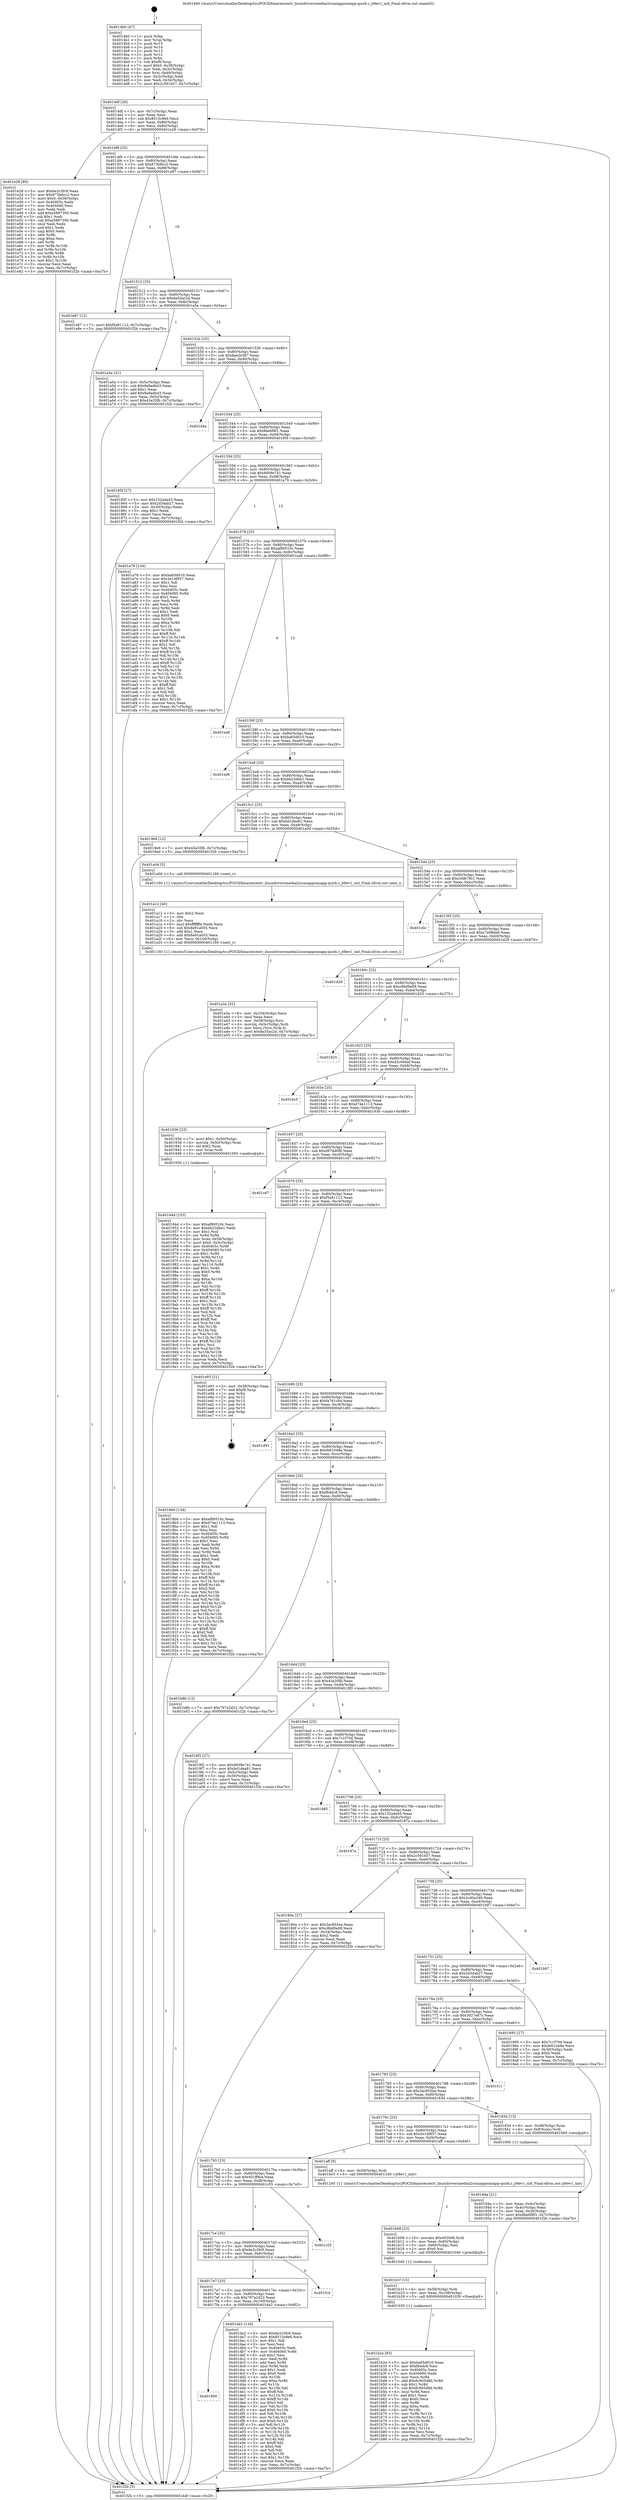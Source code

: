 digraph "0x4014b0" {
  label = "0x4014b0 (/mnt/c/Users/mathe/Desktop/tcc/POCII/binaries/extr_linuxdriversmediai2csmiappsmiapp-quirk.c_jt8ev1_init_Final-ollvm.out::main(0))"
  labelloc = "t"
  node[shape=record]

  Entry [label="",width=0.3,height=0.3,shape=circle,fillcolor=black,style=filled]
  "0x4014df" [label="{
     0x4014df [26]\l
     | [instrs]\l
     &nbsp;&nbsp;0x4014df \<+3\>: mov -0x7c(%rbp),%eax\l
     &nbsp;&nbsp;0x4014e2 \<+2\>: mov %eax,%ecx\l
     &nbsp;&nbsp;0x4014e4 \<+6\>: sub $0x8515c9e6,%ecx\l
     &nbsp;&nbsp;0x4014ea \<+3\>: mov %eax,-0x80(%rbp)\l
     &nbsp;&nbsp;0x4014ed \<+6\>: mov %ecx,-0x84(%rbp)\l
     &nbsp;&nbsp;0x4014f3 \<+6\>: je 0000000000401e28 \<main+0x978\>\l
  }"]
  "0x401e28" [label="{
     0x401e28 [95]\l
     | [instrs]\l
     &nbsp;&nbsp;0x401e28 \<+5\>: mov $0x6e2c5fc9,%eax\l
     &nbsp;&nbsp;0x401e2d \<+5\>: mov $0x873b8cc2,%ecx\l
     &nbsp;&nbsp;0x401e32 \<+7\>: movl $0x0,-0x38(%rbp)\l
     &nbsp;&nbsp;0x401e39 \<+7\>: mov 0x40405c,%edx\l
     &nbsp;&nbsp;0x401e40 \<+7\>: mov 0x404060,%esi\l
     &nbsp;&nbsp;0x401e47 \<+2\>: mov %edx,%edi\l
     &nbsp;&nbsp;0x401e49 \<+6\>: add $0xe5887300,%edi\l
     &nbsp;&nbsp;0x401e4f \<+3\>: sub $0x1,%edi\l
     &nbsp;&nbsp;0x401e52 \<+6\>: sub $0xe5887300,%edi\l
     &nbsp;&nbsp;0x401e58 \<+3\>: imul %edi,%edx\l
     &nbsp;&nbsp;0x401e5b \<+3\>: and $0x1,%edx\l
     &nbsp;&nbsp;0x401e5e \<+3\>: cmp $0x0,%edx\l
     &nbsp;&nbsp;0x401e61 \<+4\>: sete %r8b\l
     &nbsp;&nbsp;0x401e65 \<+3\>: cmp $0xa,%esi\l
     &nbsp;&nbsp;0x401e68 \<+4\>: setl %r9b\l
     &nbsp;&nbsp;0x401e6c \<+3\>: mov %r8b,%r10b\l
     &nbsp;&nbsp;0x401e6f \<+3\>: and %r9b,%r10b\l
     &nbsp;&nbsp;0x401e72 \<+3\>: xor %r9b,%r8b\l
     &nbsp;&nbsp;0x401e75 \<+3\>: or %r8b,%r10b\l
     &nbsp;&nbsp;0x401e78 \<+4\>: test $0x1,%r10b\l
     &nbsp;&nbsp;0x401e7c \<+3\>: cmovne %ecx,%eax\l
     &nbsp;&nbsp;0x401e7f \<+3\>: mov %eax,-0x7c(%rbp)\l
     &nbsp;&nbsp;0x401e82 \<+5\>: jmp 0000000000401f2b \<main+0xa7b\>\l
  }"]
  "0x4014f9" [label="{
     0x4014f9 [25]\l
     | [instrs]\l
     &nbsp;&nbsp;0x4014f9 \<+5\>: jmp 00000000004014fe \<main+0x4e\>\l
     &nbsp;&nbsp;0x4014fe \<+3\>: mov -0x80(%rbp),%eax\l
     &nbsp;&nbsp;0x401501 \<+5\>: sub $0x873b8cc2,%eax\l
     &nbsp;&nbsp;0x401506 \<+6\>: mov %eax,-0x88(%rbp)\l
     &nbsp;&nbsp;0x40150c \<+6\>: je 0000000000401e87 \<main+0x9d7\>\l
  }"]
  Exit [label="",width=0.3,height=0.3,shape=circle,fillcolor=black,style=filled,peripheries=2]
  "0x401e87" [label="{
     0x401e87 [12]\l
     | [instrs]\l
     &nbsp;&nbsp;0x401e87 \<+7\>: movl $0xf5e81112,-0x7c(%rbp)\l
     &nbsp;&nbsp;0x401e8e \<+5\>: jmp 0000000000401f2b \<main+0xa7b\>\l
  }"]
  "0x401512" [label="{
     0x401512 [25]\l
     | [instrs]\l
     &nbsp;&nbsp;0x401512 \<+5\>: jmp 0000000000401517 \<main+0x67\>\l
     &nbsp;&nbsp;0x401517 \<+3\>: mov -0x80(%rbp),%eax\l
     &nbsp;&nbsp;0x40151a \<+5\>: sub $0x8a55ac2d,%eax\l
     &nbsp;&nbsp;0x40151f \<+6\>: mov %eax,-0x8c(%rbp)\l
     &nbsp;&nbsp;0x401525 \<+6\>: je 0000000000401a5a \<main+0x5aa\>\l
  }"]
  "0x401800" [label="{
     0x401800\l
  }", style=dashed]
  "0x401a5a" [label="{
     0x401a5a [31]\l
     | [instrs]\l
     &nbsp;&nbsp;0x401a5a \<+3\>: mov -0x5c(%rbp),%eax\l
     &nbsp;&nbsp;0x401a5d \<+5\>: sub $0x9a9adb43,%eax\l
     &nbsp;&nbsp;0x401a62 \<+3\>: add $0x1,%eax\l
     &nbsp;&nbsp;0x401a65 \<+5\>: add $0x9a9adb43,%eax\l
     &nbsp;&nbsp;0x401a6a \<+3\>: mov %eax,-0x5c(%rbp)\l
     &nbsp;&nbsp;0x401a6d \<+7\>: movl $0x43a35fb,-0x7c(%rbp)\l
     &nbsp;&nbsp;0x401a74 \<+5\>: jmp 0000000000401f2b \<main+0xa7b\>\l
  }"]
  "0x40152b" [label="{
     0x40152b [25]\l
     | [instrs]\l
     &nbsp;&nbsp;0x40152b \<+5\>: jmp 0000000000401530 \<main+0x80\>\l
     &nbsp;&nbsp;0x401530 \<+3\>: mov -0x80(%rbp),%eax\l
     &nbsp;&nbsp;0x401533 \<+5\>: sub $0x8ae2e387,%eax\l
     &nbsp;&nbsp;0x401538 \<+6\>: mov %eax,-0x90(%rbp)\l
     &nbsp;&nbsp;0x40153e \<+6\>: je 0000000000401d4a \<main+0x89a\>\l
  }"]
  "0x401da2" [label="{
     0x401da2 [134]\l
     | [instrs]\l
     &nbsp;&nbsp;0x401da2 \<+5\>: mov $0x6e2c5fc9,%eax\l
     &nbsp;&nbsp;0x401da7 \<+5\>: mov $0x8515c9e6,%ecx\l
     &nbsp;&nbsp;0x401dac \<+2\>: mov $0x1,%dl\l
     &nbsp;&nbsp;0x401dae \<+2\>: xor %esi,%esi\l
     &nbsp;&nbsp;0x401db0 \<+7\>: mov 0x40405c,%edi\l
     &nbsp;&nbsp;0x401db7 \<+8\>: mov 0x404060,%r8d\l
     &nbsp;&nbsp;0x401dbf \<+3\>: sub $0x1,%esi\l
     &nbsp;&nbsp;0x401dc2 \<+3\>: mov %edi,%r9d\l
     &nbsp;&nbsp;0x401dc5 \<+3\>: add %esi,%r9d\l
     &nbsp;&nbsp;0x401dc8 \<+4\>: imul %r9d,%edi\l
     &nbsp;&nbsp;0x401dcc \<+3\>: and $0x1,%edi\l
     &nbsp;&nbsp;0x401dcf \<+3\>: cmp $0x0,%edi\l
     &nbsp;&nbsp;0x401dd2 \<+4\>: sete %r10b\l
     &nbsp;&nbsp;0x401dd6 \<+4\>: cmp $0xa,%r8d\l
     &nbsp;&nbsp;0x401dda \<+4\>: setl %r11b\l
     &nbsp;&nbsp;0x401dde \<+3\>: mov %r10b,%bl\l
     &nbsp;&nbsp;0x401de1 \<+3\>: xor $0xff,%bl\l
     &nbsp;&nbsp;0x401de4 \<+3\>: mov %r11b,%r14b\l
     &nbsp;&nbsp;0x401de7 \<+4\>: xor $0xff,%r14b\l
     &nbsp;&nbsp;0x401deb \<+3\>: xor $0x0,%dl\l
     &nbsp;&nbsp;0x401dee \<+3\>: mov %bl,%r15b\l
     &nbsp;&nbsp;0x401df1 \<+4\>: and $0x0,%r15b\l
     &nbsp;&nbsp;0x401df5 \<+3\>: and %dl,%r10b\l
     &nbsp;&nbsp;0x401df8 \<+3\>: mov %r14b,%r12b\l
     &nbsp;&nbsp;0x401dfb \<+4\>: and $0x0,%r12b\l
     &nbsp;&nbsp;0x401dff \<+3\>: and %dl,%r11b\l
     &nbsp;&nbsp;0x401e02 \<+3\>: or %r10b,%r15b\l
     &nbsp;&nbsp;0x401e05 \<+3\>: or %r11b,%r12b\l
     &nbsp;&nbsp;0x401e08 \<+3\>: xor %r12b,%r15b\l
     &nbsp;&nbsp;0x401e0b \<+3\>: or %r14b,%bl\l
     &nbsp;&nbsp;0x401e0e \<+3\>: xor $0xff,%bl\l
     &nbsp;&nbsp;0x401e11 \<+3\>: or $0x0,%dl\l
     &nbsp;&nbsp;0x401e14 \<+2\>: and %dl,%bl\l
     &nbsp;&nbsp;0x401e16 \<+3\>: or %bl,%r15b\l
     &nbsp;&nbsp;0x401e19 \<+4\>: test $0x1,%r15b\l
     &nbsp;&nbsp;0x401e1d \<+3\>: cmovne %ecx,%eax\l
     &nbsp;&nbsp;0x401e20 \<+3\>: mov %eax,-0x7c(%rbp)\l
     &nbsp;&nbsp;0x401e23 \<+5\>: jmp 0000000000401f2b \<main+0xa7b\>\l
  }"]
  "0x401d4a" [label="{
     0x401d4a\l
  }", style=dashed]
  "0x401544" [label="{
     0x401544 [25]\l
     | [instrs]\l
     &nbsp;&nbsp;0x401544 \<+5\>: jmp 0000000000401549 \<main+0x99\>\l
     &nbsp;&nbsp;0x401549 \<+3\>: mov -0x80(%rbp),%eax\l
     &nbsp;&nbsp;0x40154c \<+5\>: sub $0x8be6f8f1,%eax\l
     &nbsp;&nbsp;0x401551 \<+6\>: mov %eax,-0x94(%rbp)\l
     &nbsp;&nbsp;0x401557 \<+6\>: je 000000000040185f \<main+0x3af\>\l
  }"]
  "0x4017e7" [label="{
     0x4017e7 [25]\l
     | [instrs]\l
     &nbsp;&nbsp;0x4017e7 \<+5\>: jmp 00000000004017ec \<main+0x33c\>\l
     &nbsp;&nbsp;0x4017ec \<+3\>: mov -0x80(%rbp),%eax\l
     &nbsp;&nbsp;0x4017ef \<+5\>: sub $0x797a2d22,%eax\l
     &nbsp;&nbsp;0x4017f4 \<+6\>: mov %eax,-0x100(%rbp)\l
     &nbsp;&nbsp;0x4017fa \<+6\>: je 0000000000401da2 \<main+0x8f2\>\l
  }"]
  "0x40185f" [label="{
     0x40185f [27]\l
     | [instrs]\l
     &nbsp;&nbsp;0x40185f \<+5\>: mov $0x152a4e45,%eax\l
     &nbsp;&nbsp;0x401864 \<+5\>: mov $0x2d34ab27,%ecx\l
     &nbsp;&nbsp;0x401869 \<+3\>: mov -0x30(%rbp),%edx\l
     &nbsp;&nbsp;0x40186c \<+3\>: cmp $0x1,%edx\l
     &nbsp;&nbsp;0x40186f \<+3\>: cmovl %ecx,%eax\l
     &nbsp;&nbsp;0x401872 \<+3\>: mov %eax,-0x7c(%rbp)\l
     &nbsp;&nbsp;0x401875 \<+5\>: jmp 0000000000401f2b \<main+0xa7b\>\l
  }"]
  "0x40155d" [label="{
     0x40155d [25]\l
     | [instrs]\l
     &nbsp;&nbsp;0x40155d \<+5\>: jmp 0000000000401562 \<main+0xb2\>\l
     &nbsp;&nbsp;0x401562 \<+3\>: mov -0x80(%rbp),%eax\l
     &nbsp;&nbsp;0x401565 \<+5\>: sub $0x9009e741,%eax\l
     &nbsp;&nbsp;0x40156a \<+6\>: mov %eax,-0x98(%rbp)\l
     &nbsp;&nbsp;0x401570 \<+6\>: je 0000000000401a79 \<main+0x5c9\>\l
  }"]
  "0x401f1d" [label="{
     0x401f1d\l
  }", style=dashed]
  "0x401a79" [label="{
     0x401a79 [134]\l
     | [instrs]\l
     &nbsp;&nbsp;0x401a79 \<+5\>: mov $0xba65d010,%eax\l
     &nbsp;&nbsp;0x401a7e \<+5\>: mov $0x3e1df857,%ecx\l
     &nbsp;&nbsp;0x401a83 \<+2\>: mov $0x1,%dl\l
     &nbsp;&nbsp;0x401a85 \<+2\>: xor %esi,%esi\l
     &nbsp;&nbsp;0x401a87 \<+7\>: mov 0x40405c,%edi\l
     &nbsp;&nbsp;0x401a8e \<+8\>: mov 0x404060,%r8d\l
     &nbsp;&nbsp;0x401a96 \<+3\>: sub $0x1,%esi\l
     &nbsp;&nbsp;0x401a99 \<+3\>: mov %edi,%r9d\l
     &nbsp;&nbsp;0x401a9c \<+3\>: add %esi,%r9d\l
     &nbsp;&nbsp;0x401a9f \<+4\>: imul %r9d,%edi\l
     &nbsp;&nbsp;0x401aa3 \<+3\>: and $0x1,%edi\l
     &nbsp;&nbsp;0x401aa6 \<+3\>: cmp $0x0,%edi\l
     &nbsp;&nbsp;0x401aa9 \<+4\>: sete %r10b\l
     &nbsp;&nbsp;0x401aad \<+4\>: cmp $0xa,%r8d\l
     &nbsp;&nbsp;0x401ab1 \<+4\>: setl %r11b\l
     &nbsp;&nbsp;0x401ab5 \<+3\>: mov %r10b,%bl\l
     &nbsp;&nbsp;0x401ab8 \<+3\>: xor $0xff,%bl\l
     &nbsp;&nbsp;0x401abb \<+3\>: mov %r11b,%r14b\l
     &nbsp;&nbsp;0x401abe \<+4\>: xor $0xff,%r14b\l
     &nbsp;&nbsp;0x401ac2 \<+3\>: xor $0x1,%dl\l
     &nbsp;&nbsp;0x401ac5 \<+3\>: mov %bl,%r15b\l
     &nbsp;&nbsp;0x401ac8 \<+4\>: and $0xff,%r15b\l
     &nbsp;&nbsp;0x401acc \<+3\>: and %dl,%r10b\l
     &nbsp;&nbsp;0x401acf \<+3\>: mov %r14b,%r12b\l
     &nbsp;&nbsp;0x401ad2 \<+4\>: and $0xff,%r12b\l
     &nbsp;&nbsp;0x401ad6 \<+3\>: and %dl,%r11b\l
     &nbsp;&nbsp;0x401ad9 \<+3\>: or %r10b,%r15b\l
     &nbsp;&nbsp;0x401adc \<+3\>: or %r11b,%r12b\l
     &nbsp;&nbsp;0x401adf \<+3\>: xor %r12b,%r15b\l
     &nbsp;&nbsp;0x401ae2 \<+3\>: or %r14b,%bl\l
     &nbsp;&nbsp;0x401ae5 \<+3\>: xor $0xff,%bl\l
     &nbsp;&nbsp;0x401ae8 \<+3\>: or $0x1,%dl\l
     &nbsp;&nbsp;0x401aeb \<+2\>: and %dl,%bl\l
     &nbsp;&nbsp;0x401aed \<+3\>: or %bl,%r15b\l
     &nbsp;&nbsp;0x401af0 \<+4\>: test $0x1,%r15b\l
     &nbsp;&nbsp;0x401af4 \<+3\>: cmovne %ecx,%eax\l
     &nbsp;&nbsp;0x401af7 \<+3\>: mov %eax,-0x7c(%rbp)\l
     &nbsp;&nbsp;0x401afa \<+5\>: jmp 0000000000401f2b \<main+0xa7b\>\l
  }"]
  "0x401576" [label="{
     0x401576 [25]\l
     | [instrs]\l
     &nbsp;&nbsp;0x401576 \<+5\>: jmp 000000000040157b \<main+0xcb\>\l
     &nbsp;&nbsp;0x40157b \<+3\>: mov -0x80(%rbp),%eax\l
     &nbsp;&nbsp;0x40157e \<+5\>: sub $0xaf89510c,%eax\l
     &nbsp;&nbsp;0x401583 \<+6\>: mov %eax,-0x9c(%rbp)\l
     &nbsp;&nbsp;0x401589 \<+6\>: je 0000000000401ea8 \<main+0x9f8\>\l
  }"]
  "0x4017ce" [label="{
     0x4017ce [25]\l
     | [instrs]\l
     &nbsp;&nbsp;0x4017ce \<+5\>: jmp 00000000004017d3 \<main+0x323\>\l
     &nbsp;&nbsp;0x4017d3 \<+3\>: mov -0x80(%rbp),%eax\l
     &nbsp;&nbsp;0x4017d6 \<+5\>: sub $0x6e2c5fc9,%eax\l
     &nbsp;&nbsp;0x4017db \<+6\>: mov %eax,-0xfc(%rbp)\l
     &nbsp;&nbsp;0x4017e1 \<+6\>: je 0000000000401f1d \<main+0xa6d\>\l
  }"]
  "0x401ea8" [label="{
     0x401ea8\l
  }", style=dashed]
  "0x40158f" [label="{
     0x40158f [25]\l
     | [instrs]\l
     &nbsp;&nbsp;0x40158f \<+5\>: jmp 0000000000401594 \<main+0xe4\>\l
     &nbsp;&nbsp;0x401594 \<+3\>: mov -0x80(%rbp),%eax\l
     &nbsp;&nbsp;0x401597 \<+5\>: sub $0xba65d010,%eax\l
     &nbsp;&nbsp;0x40159c \<+6\>: mov %eax,-0xa0(%rbp)\l
     &nbsp;&nbsp;0x4015a2 \<+6\>: je 0000000000401ed6 \<main+0xa26\>\l
  }"]
  "0x401c55" [label="{
     0x401c55\l
  }", style=dashed]
  "0x401ed6" [label="{
     0x401ed6\l
  }", style=dashed]
  "0x4015a8" [label="{
     0x4015a8 [25]\l
     | [instrs]\l
     &nbsp;&nbsp;0x4015a8 \<+5\>: jmp 00000000004015ad \<main+0xfd\>\l
     &nbsp;&nbsp;0x4015ad \<+3\>: mov -0x80(%rbp),%eax\l
     &nbsp;&nbsp;0x4015b0 \<+5\>: sub $0xbb23dbe1,%eax\l
     &nbsp;&nbsp;0x4015b5 \<+6\>: mov %eax,-0xa4(%rbp)\l
     &nbsp;&nbsp;0x4015bb \<+6\>: je 00000000004019e6 \<main+0x536\>\l
  }"]
  "0x401b2e" [label="{
     0x401b2e [93]\l
     | [instrs]\l
     &nbsp;&nbsp;0x401b2e \<+5\>: mov $0xba65d010,%eax\l
     &nbsp;&nbsp;0x401b33 \<+5\>: mov $0xfb4dc8,%esi\l
     &nbsp;&nbsp;0x401b38 \<+7\>: mov 0x40405c,%ecx\l
     &nbsp;&nbsp;0x401b3f \<+7\>: mov 0x404060,%edx\l
     &nbsp;&nbsp;0x401b46 \<+3\>: mov %ecx,%r8d\l
     &nbsp;&nbsp;0x401b49 \<+7\>: add $0x8c905d8d,%r8d\l
     &nbsp;&nbsp;0x401b50 \<+4\>: sub $0x1,%r8d\l
     &nbsp;&nbsp;0x401b54 \<+7\>: sub $0x8c905d8d,%r8d\l
     &nbsp;&nbsp;0x401b5b \<+4\>: imul %r8d,%ecx\l
     &nbsp;&nbsp;0x401b5f \<+3\>: and $0x1,%ecx\l
     &nbsp;&nbsp;0x401b62 \<+3\>: cmp $0x0,%ecx\l
     &nbsp;&nbsp;0x401b65 \<+4\>: sete %r9b\l
     &nbsp;&nbsp;0x401b69 \<+3\>: cmp $0xa,%edx\l
     &nbsp;&nbsp;0x401b6c \<+4\>: setl %r10b\l
     &nbsp;&nbsp;0x401b70 \<+3\>: mov %r9b,%r11b\l
     &nbsp;&nbsp;0x401b73 \<+3\>: and %r10b,%r11b\l
     &nbsp;&nbsp;0x401b76 \<+3\>: xor %r10b,%r9b\l
     &nbsp;&nbsp;0x401b79 \<+3\>: or %r9b,%r11b\l
     &nbsp;&nbsp;0x401b7c \<+4\>: test $0x1,%r11b\l
     &nbsp;&nbsp;0x401b80 \<+3\>: cmovne %esi,%eax\l
     &nbsp;&nbsp;0x401b83 \<+3\>: mov %eax,-0x7c(%rbp)\l
     &nbsp;&nbsp;0x401b86 \<+5\>: jmp 0000000000401f2b \<main+0xa7b\>\l
  }"]
  "0x4019e6" [label="{
     0x4019e6 [12]\l
     | [instrs]\l
     &nbsp;&nbsp;0x4019e6 \<+7\>: movl $0x43a35fb,-0x7c(%rbp)\l
     &nbsp;&nbsp;0x4019ed \<+5\>: jmp 0000000000401f2b \<main+0xa7b\>\l
  }"]
  "0x4015c1" [label="{
     0x4015c1 [25]\l
     | [instrs]\l
     &nbsp;&nbsp;0x4015c1 \<+5\>: jmp 00000000004015c6 \<main+0x116\>\l
     &nbsp;&nbsp;0x4015c6 \<+3\>: mov -0x80(%rbp),%eax\l
     &nbsp;&nbsp;0x4015c9 \<+5\>: sub $0xbd1dea81,%eax\l
     &nbsp;&nbsp;0x4015ce \<+6\>: mov %eax,-0xa8(%rbp)\l
     &nbsp;&nbsp;0x4015d4 \<+6\>: je 0000000000401a0d \<main+0x55d\>\l
  }"]
  "0x401b1f" [label="{
     0x401b1f [15]\l
     | [instrs]\l
     &nbsp;&nbsp;0x401b1f \<+4\>: mov -0x58(%rbp),%rdi\l
     &nbsp;&nbsp;0x401b23 \<+6\>: mov %eax,-0x108(%rbp)\l
     &nbsp;&nbsp;0x401b29 \<+5\>: call 0000000000401030 \<free@plt\>\l
     | [calls]\l
     &nbsp;&nbsp;0x401030 \{1\} (unknown)\l
  }"]
  "0x401a0d" [label="{
     0x401a0d [5]\l
     | [instrs]\l
     &nbsp;&nbsp;0x401a0d \<+5\>: call 0000000000401160 \<next_i\>\l
     | [calls]\l
     &nbsp;&nbsp;0x401160 \{1\} (/mnt/c/Users/mathe/Desktop/tcc/POCII/binaries/extr_linuxdriversmediai2csmiappsmiapp-quirk.c_jt8ev1_init_Final-ollvm.out::next_i)\l
  }"]
  "0x4015da" [label="{
     0x4015da [25]\l
     | [instrs]\l
     &nbsp;&nbsp;0x4015da \<+5\>: jmp 00000000004015df \<main+0x12f\>\l
     &nbsp;&nbsp;0x4015df \<+3\>: mov -0x80(%rbp),%eax\l
     &nbsp;&nbsp;0x4015e2 \<+5\>: sub $0xc0db78c1,%eax\l
     &nbsp;&nbsp;0x4015e7 \<+6\>: mov %eax,-0xac(%rbp)\l
     &nbsp;&nbsp;0x4015ed \<+6\>: je 0000000000401cbc \<main+0x80c\>\l
  }"]
  "0x401b08" [label="{
     0x401b08 [23]\l
     | [instrs]\l
     &nbsp;&nbsp;0x401b08 \<+10\>: movabs $0x4020d6,%rdi\l
     &nbsp;&nbsp;0x401b12 \<+3\>: mov %eax,-0x60(%rbp)\l
     &nbsp;&nbsp;0x401b15 \<+3\>: mov -0x60(%rbp),%esi\l
     &nbsp;&nbsp;0x401b18 \<+2\>: mov $0x0,%al\l
     &nbsp;&nbsp;0x401b1a \<+5\>: call 0000000000401040 \<printf@plt\>\l
     | [calls]\l
     &nbsp;&nbsp;0x401040 \{1\} (unknown)\l
  }"]
  "0x401cbc" [label="{
     0x401cbc\l
  }", style=dashed]
  "0x4015f3" [label="{
     0x4015f3 [25]\l
     | [instrs]\l
     &nbsp;&nbsp;0x4015f3 \<+5\>: jmp 00000000004015f8 \<main+0x148\>\l
     &nbsp;&nbsp;0x4015f8 \<+3\>: mov -0x80(%rbp),%eax\l
     &nbsp;&nbsp;0x4015fb \<+5\>: sub $0xc7e98da9,%eax\l
     &nbsp;&nbsp;0x401600 \<+6\>: mov %eax,-0xb0(%rbp)\l
     &nbsp;&nbsp;0x401606 \<+6\>: je 0000000000401d29 \<main+0x879\>\l
  }"]
  "0x4017b5" [label="{
     0x4017b5 [25]\l
     | [instrs]\l
     &nbsp;&nbsp;0x4017b5 \<+5\>: jmp 00000000004017ba \<main+0x30a\>\l
     &nbsp;&nbsp;0x4017ba \<+3\>: mov -0x80(%rbp),%eax\l
     &nbsp;&nbsp;0x4017bd \<+5\>: sub $0x401ff9ce,%eax\l
     &nbsp;&nbsp;0x4017c2 \<+6\>: mov %eax,-0xf8(%rbp)\l
     &nbsp;&nbsp;0x4017c8 \<+6\>: je 0000000000401c55 \<main+0x7a5\>\l
  }"]
  "0x401d29" [label="{
     0x401d29\l
  }", style=dashed]
  "0x40160c" [label="{
     0x40160c [25]\l
     | [instrs]\l
     &nbsp;&nbsp;0x40160c \<+5\>: jmp 0000000000401611 \<main+0x161\>\l
     &nbsp;&nbsp;0x401611 \<+3\>: mov -0x80(%rbp),%eax\l
     &nbsp;&nbsp;0x401614 \<+5\>: sub $0xc8bd9a08,%eax\l
     &nbsp;&nbsp;0x401619 \<+6\>: mov %eax,-0xb4(%rbp)\l
     &nbsp;&nbsp;0x40161f \<+6\>: je 0000000000401825 \<main+0x375\>\l
  }"]
  "0x401aff" [label="{
     0x401aff [9]\l
     | [instrs]\l
     &nbsp;&nbsp;0x401aff \<+4\>: mov -0x58(%rbp),%rdi\l
     &nbsp;&nbsp;0x401b03 \<+5\>: call 0000000000401240 \<jt8ev1_init\>\l
     | [calls]\l
     &nbsp;&nbsp;0x401240 \{1\} (/mnt/c/Users/mathe/Desktop/tcc/POCII/binaries/extr_linuxdriversmediai2csmiappsmiapp-quirk.c_jt8ev1_init_Final-ollvm.out::jt8ev1_init)\l
  }"]
  "0x401825" [label="{
     0x401825\l
  }", style=dashed]
  "0x401625" [label="{
     0x401625 [25]\l
     | [instrs]\l
     &nbsp;&nbsp;0x401625 \<+5\>: jmp 000000000040162a \<main+0x17a\>\l
     &nbsp;&nbsp;0x40162a \<+3\>: mov -0x80(%rbp),%eax\l
     &nbsp;&nbsp;0x40162d \<+5\>: sub $0xd2c094af,%eax\l
     &nbsp;&nbsp;0x401632 \<+6\>: mov %eax,-0xb8(%rbp)\l
     &nbsp;&nbsp;0x401638 \<+6\>: je 0000000000401bc5 \<main+0x715\>\l
  }"]
  "0x401a3a" [label="{
     0x401a3a [32]\l
     | [instrs]\l
     &nbsp;&nbsp;0x401a3a \<+6\>: mov -0x104(%rbp),%ecx\l
     &nbsp;&nbsp;0x401a40 \<+3\>: imul %eax,%ecx\l
     &nbsp;&nbsp;0x401a43 \<+4\>: mov -0x58(%rbp),%rsi\l
     &nbsp;&nbsp;0x401a47 \<+4\>: movslq -0x5c(%rbp),%rdi\l
     &nbsp;&nbsp;0x401a4b \<+3\>: mov %ecx,(%rsi,%rdi,4)\l
     &nbsp;&nbsp;0x401a4e \<+7\>: movl $0x8a55ac2d,-0x7c(%rbp)\l
     &nbsp;&nbsp;0x401a55 \<+5\>: jmp 0000000000401f2b \<main+0xa7b\>\l
  }"]
  "0x401bc5" [label="{
     0x401bc5\l
  }", style=dashed]
  "0x40163e" [label="{
     0x40163e [25]\l
     | [instrs]\l
     &nbsp;&nbsp;0x40163e \<+5\>: jmp 0000000000401643 \<main+0x193\>\l
     &nbsp;&nbsp;0x401643 \<+3\>: mov -0x80(%rbp),%eax\l
     &nbsp;&nbsp;0x401646 \<+5\>: sub $0xd74e1113,%eax\l
     &nbsp;&nbsp;0x40164b \<+6\>: mov %eax,-0xbc(%rbp)\l
     &nbsp;&nbsp;0x401651 \<+6\>: je 0000000000401936 \<main+0x486\>\l
  }"]
  "0x401a12" [label="{
     0x401a12 [40]\l
     | [instrs]\l
     &nbsp;&nbsp;0x401a12 \<+5\>: mov $0x2,%ecx\l
     &nbsp;&nbsp;0x401a17 \<+1\>: cltd\l
     &nbsp;&nbsp;0x401a18 \<+2\>: idiv %ecx\l
     &nbsp;&nbsp;0x401a1a \<+6\>: imul $0xfffffffe,%edx,%ecx\l
     &nbsp;&nbsp;0x401a20 \<+6\>: sub $0x6e91a055,%ecx\l
     &nbsp;&nbsp;0x401a26 \<+3\>: add $0x1,%ecx\l
     &nbsp;&nbsp;0x401a29 \<+6\>: add $0x6e91a055,%ecx\l
     &nbsp;&nbsp;0x401a2f \<+6\>: mov %ecx,-0x104(%rbp)\l
     &nbsp;&nbsp;0x401a35 \<+5\>: call 0000000000401160 \<next_i\>\l
     | [calls]\l
     &nbsp;&nbsp;0x401160 \{1\} (/mnt/c/Users/mathe/Desktop/tcc/POCII/binaries/extr_linuxdriversmediai2csmiappsmiapp-quirk.c_jt8ev1_init_Final-ollvm.out::next_i)\l
  }"]
  "0x401936" [label="{
     0x401936 [23]\l
     | [instrs]\l
     &nbsp;&nbsp;0x401936 \<+7\>: movl $0x1,-0x50(%rbp)\l
     &nbsp;&nbsp;0x40193d \<+4\>: movslq -0x50(%rbp),%rax\l
     &nbsp;&nbsp;0x401941 \<+4\>: shl $0x2,%rax\l
     &nbsp;&nbsp;0x401945 \<+3\>: mov %rax,%rdi\l
     &nbsp;&nbsp;0x401948 \<+5\>: call 0000000000401050 \<malloc@plt\>\l
     | [calls]\l
     &nbsp;&nbsp;0x401050 \{1\} (unknown)\l
  }"]
  "0x401657" [label="{
     0x401657 [25]\l
     | [instrs]\l
     &nbsp;&nbsp;0x401657 \<+5\>: jmp 000000000040165c \<main+0x1ac\>\l
     &nbsp;&nbsp;0x40165c \<+3\>: mov -0x80(%rbp),%eax\l
     &nbsp;&nbsp;0x40165f \<+5\>: sub $0xd97dd0f8,%eax\l
     &nbsp;&nbsp;0x401664 \<+6\>: mov %eax,-0xc0(%rbp)\l
     &nbsp;&nbsp;0x40166a \<+6\>: je 0000000000401cd7 \<main+0x827\>\l
  }"]
  "0x40194d" [label="{
     0x40194d [153]\l
     | [instrs]\l
     &nbsp;&nbsp;0x40194d \<+5\>: mov $0xaf89510c,%ecx\l
     &nbsp;&nbsp;0x401952 \<+5\>: mov $0xbb23dbe1,%edx\l
     &nbsp;&nbsp;0x401957 \<+3\>: mov $0x1,%sil\l
     &nbsp;&nbsp;0x40195a \<+3\>: xor %r8d,%r8d\l
     &nbsp;&nbsp;0x40195d \<+4\>: mov %rax,-0x58(%rbp)\l
     &nbsp;&nbsp;0x401961 \<+7\>: movl $0x0,-0x5c(%rbp)\l
     &nbsp;&nbsp;0x401968 \<+8\>: mov 0x40405c,%r9d\l
     &nbsp;&nbsp;0x401970 \<+8\>: mov 0x404060,%r10d\l
     &nbsp;&nbsp;0x401978 \<+4\>: sub $0x1,%r8d\l
     &nbsp;&nbsp;0x40197c \<+3\>: mov %r9d,%r11d\l
     &nbsp;&nbsp;0x40197f \<+3\>: add %r8d,%r11d\l
     &nbsp;&nbsp;0x401982 \<+4\>: imul %r11d,%r9d\l
     &nbsp;&nbsp;0x401986 \<+4\>: and $0x1,%r9d\l
     &nbsp;&nbsp;0x40198a \<+4\>: cmp $0x0,%r9d\l
     &nbsp;&nbsp;0x40198e \<+3\>: sete %bl\l
     &nbsp;&nbsp;0x401991 \<+4\>: cmp $0xa,%r10d\l
     &nbsp;&nbsp;0x401995 \<+4\>: setl %r14b\l
     &nbsp;&nbsp;0x401999 \<+3\>: mov %bl,%r15b\l
     &nbsp;&nbsp;0x40199c \<+4\>: xor $0xff,%r15b\l
     &nbsp;&nbsp;0x4019a0 \<+3\>: mov %r14b,%r12b\l
     &nbsp;&nbsp;0x4019a3 \<+4\>: xor $0xff,%r12b\l
     &nbsp;&nbsp;0x4019a7 \<+4\>: xor $0x1,%sil\l
     &nbsp;&nbsp;0x4019ab \<+3\>: mov %r15b,%r13b\l
     &nbsp;&nbsp;0x4019ae \<+4\>: and $0xff,%r13b\l
     &nbsp;&nbsp;0x4019b2 \<+3\>: and %sil,%bl\l
     &nbsp;&nbsp;0x4019b5 \<+3\>: mov %r12b,%al\l
     &nbsp;&nbsp;0x4019b8 \<+2\>: and $0xff,%al\l
     &nbsp;&nbsp;0x4019ba \<+3\>: and %sil,%r14b\l
     &nbsp;&nbsp;0x4019bd \<+3\>: or %bl,%r13b\l
     &nbsp;&nbsp;0x4019c0 \<+3\>: or %r14b,%al\l
     &nbsp;&nbsp;0x4019c3 \<+3\>: xor %al,%r13b\l
     &nbsp;&nbsp;0x4019c6 \<+3\>: or %r12b,%r15b\l
     &nbsp;&nbsp;0x4019c9 \<+4\>: xor $0xff,%r15b\l
     &nbsp;&nbsp;0x4019cd \<+4\>: or $0x1,%sil\l
     &nbsp;&nbsp;0x4019d1 \<+3\>: and %sil,%r15b\l
     &nbsp;&nbsp;0x4019d4 \<+3\>: or %r15b,%r13b\l
     &nbsp;&nbsp;0x4019d7 \<+4\>: test $0x1,%r13b\l
     &nbsp;&nbsp;0x4019db \<+3\>: cmovne %edx,%ecx\l
     &nbsp;&nbsp;0x4019de \<+3\>: mov %ecx,-0x7c(%rbp)\l
     &nbsp;&nbsp;0x4019e1 \<+5\>: jmp 0000000000401f2b \<main+0xa7b\>\l
  }"]
  "0x401cd7" [label="{
     0x401cd7\l
  }", style=dashed]
  "0x401670" [label="{
     0x401670 [25]\l
     | [instrs]\l
     &nbsp;&nbsp;0x401670 \<+5\>: jmp 0000000000401675 \<main+0x1c5\>\l
     &nbsp;&nbsp;0x401675 \<+3\>: mov -0x80(%rbp),%eax\l
     &nbsp;&nbsp;0x401678 \<+5\>: sub $0xf5e81112,%eax\l
     &nbsp;&nbsp;0x40167d \<+6\>: mov %eax,-0xc4(%rbp)\l
     &nbsp;&nbsp;0x401683 \<+6\>: je 0000000000401e93 \<main+0x9e3\>\l
  }"]
  "0x40184a" [label="{
     0x40184a [21]\l
     | [instrs]\l
     &nbsp;&nbsp;0x40184a \<+3\>: mov %eax,-0x4c(%rbp)\l
     &nbsp;&nbsp;0x40184d \<+3\>: mov -0x4c(%rbp),%eax\l
     &nbsp;&nbsp;0x401850 \<+3\>: mov %eax,-0x30(%rbp)\l
     &nbsp;&nbsp;0x401853 \<+7\>: movl $0x8be6f8f1,-0x7c(%rbp)\l
     &nbsp;&nbsp;0x40185a \<+5\>: jmp 0000000000401f2b \<main+0xa7b\>\l
  }"]
  "0x401e93" [label="{
     0x401e93 [21]\l
     | [instrs]\l
     &nbsp;&nbsp;0x401e93 \<+3\>: mov -0x38(%rbp),%eax\l
     &nbsp;&nbsp;0x401e96 \<+7\>: add $0xf8,%rsp\l
     &nbsp;&nbsp;0x401e9d \<+1\>: pop %rbx\l
     &nbsp;&nbsp;0x401e9e \<+2\>: pop %r12\l
     &nbsp;&nbsp;0x401ea0 \<+2\>: pop %r13\l
     &nbsp;&nbsp;0x401ea2 \<+2\>: pop %r14\l
     &nbsp;&nbsp;0x401ea4 \<+2\>: pop %r15\l
     &nbsp;&nbsp;0x401ea6 \<+1\>: pop %rbp\l
     &nbsp;&nbsp;0x401ea7 \<+1\>: ret\l
  }"]
  "0x401689" [label="{
     0x401689 [25]\l
     | [instrs]\l
     &nbsp;&nbsp;0x401689 \<+5\>: jmp 000000000040168e \<main+0x1de\>\l
     &nbsp;&nbsp;0x40168e \<+3\>: mov -0x80(%rbp),%eax\l
     &nbsp;&nbsp;0x401691 \<+5\>: sub $0xfa761cb4,%eax\l
     &nbsp;&nbsp;0x401696 \<+6\>: mov %eax,-0xc8(%rbp)\l
     &nbsp;&nbsp;0x40169c \<+6\>: je 0000000000401d91 \<main+0x8e1\>\l
  }"]
  "0x40179c" [label="{
     0x40179c [25]\l
     | [instrs]\l
     &nbsp;&nbsp;0x40179c \<+5\>: jmp 00000000004017a1 \<main+0x2f1\>\l
     &nbsp;&nbsp;0x4017a1 \<+3\>: mov -0x80(%rbp),%eax\l
     &nbsp;&nbsp;0x4017a4 \<+5\>: sub $0x3e1df857,%eax\l
     &nbsp;&nbsp;0x4017a9 \<+6\>: mov %eax,-0xf4(%rbp)\l
     &nbsp;&nbsp;0x4017af \<+6\>: je 0000000000401aff \<main+0x64f\>\l
  }"]
  "0x401d91" [label="{
     0x401d91\l
  }", style=dashed]
  "0x4016a2" [label="{
     0x4016a2 [25]\l
     | [instrs]\l
     &nbsp;&nbsp;0x4016a2 \<+5\>: jmp 00000000004016a7 \<main+0x1f7\>\l
     &nbsp;&nbsp;0x4016a7 \<+3\>: mov -0x80(%rbp),%eax\l
     &nbsp;&nbsp;0x4016aa \<+5\>: sub $0xfe61048e,%eax\l
     &nbsp;&nbsp;0x4016af \<+6\>: mov %eax,-0xcc(%rbp)\l
     &nbsp;&nbsp;0x4016b5 \<+6\>: je 00000000004018b0 \<main+0x400\>\l
  }"]
  "0x40183d" [label="{
     0x40183d [13]\l
     | [instrs]\l
     &nbsp;&nbsp;0x40183d \<+4\>: mov -0x48(%rbp),%rax\l
     &nbsp;&nbsp;0x401841 \<+4\>: mov 0x8(%rax),%rdi\l
     &nbsp;&nbsp;0x401845 \<+5\>: call 0000000000401060 \<atoi@plt\>\l
     | [calls]\l
     &nbsp;&nbsp;0x401060 \{1\} (unknown)\l
  }"]
  "0x4018b0" [label="{
     0x4018b0 [134]\l
     | [instrs]\l
     &nbsp;&nbsp;0x4018b0 \<+5\>: mov $0xaf89510c,%eax\l
     &nbsp;&nbsp;0x4018b5 \<+5\>: mov $0xd74e1113,%ecx\l
     &nbsp;&nbsp;0x4018ba \<+2\>: mov $0x1,%dl\l
     &nbsp;&nbsp;0x4018bc \<+2\>: xor %esi,%esi\l
     &nbsp;&nbsp;0x4018be \<+7\>: mov 0x40405c,%edi\l
     &nbsp;&nbsp;0x4018c5 \<+8\>: mov 0x404060,%r8d\l
     &nbsp;&nbsp;0x4018cd \<+3\>: sub $0x1,%esi\l
     &nbsp;&nbsp;0x4018d0 \<+3\>: mov %edi,%r9d\l
     &nbsp;&nbsp;0x4018d3 \<+3\>: add %esi,%r9d\l
     &nbsp;&nbsp;0x4018d6 \<+4\>: imul %r9d,%edi\l
     &nbsp;&nbsp;0x4018da \<+3\>: and $0x1,%edi\l
     &nbsp;&nbsp;0x4018dd \<+3\>: cmp $0x0,%edi\l
     &nbsp;&nbsp;0x4018e0 \<+4\>: sete %r10b\l
     &nbsp;&nbsp;0x4018e4 \<+4\>: cmp $0xa,%r8d\l
     &nbsp;&nbsp;0x4018e8 \<+4\>: setl %r11b\l
     &nbsp;&nbsp;0x4018ec \<+3\>: mov %r10b,%bl\l
     &nbsp;&nbsp;0x4018ef \<+3\>: xor $0xff,%bl\l
     &nbsp;&nbsp;0x4018f2 \<+3\>: mov %r11b,%r14b\l
     &nbsp;&nbsp;0x4018f5 \<+4\>: xor $0xff,%r14b\l
     &nbsp;&nbsp;0x4018f9 \<+3\>: xor $0x0,%dl\l
     &nbsp;&nbsp;0x4018fc \<+3\>: mov %bl,%r15b\l
     &nbsp;&nbsp;0x4018ff \<+4\>: and $0x0,%r15b\l
     &nbsp;&nbsp;0x401903 \<+3\>: and %dl,%r10b\l
     &nbsp;&nbsp;0x401906 \<+3\>: mov %r14b,%r12b\l
     &nbsp;&nbsp;0x401909 \<+4\>: and $0x0,%r12b\l
     &nbsp;&nbsp;0x40190d \<+3\>: and %dl,%r11b\l
     &nbsp;&nbsp;0x401910 \<+3\>: or %r10b,%r15b\l
     &nbsp;&nbsp;0x401913 \<+3\>: or %r11b,%r12b\l
     &nbsp;&nbsp;0x401916 \<+3\>: xor %r12b,%r15b\l
     &nbsp;&nbsp;0x401919 \<+3\>: or %r14b,%bl\l
     &nbsp;&nbsp;0x40191c \<+3\>: xor $0xff,%bl\l
     &nbsp;&nbsp;0x40191f \<+3\>: or $0x0,%dl\l
     &nbsp;&nbsp;0x401922 \<+2\>: and %dl,%bl\l
     &nbsp;&nbsp;0x401924 \<+3\>: or %bl,%r15b\l
     &nbsp;&nbsp;0x401927 \<+4\>: test $0x1,%r15b\l
     &nbsp;&nbsp;0x40192b \<+3\>: cmovne %ecx,%eax\l
     &nbsp;&nbsp;0x40192e \<+3\>: mov %eax,-0x7c(%rbp)\l
     &nbsp;&nbsp;0x401931 \<+5\>: jmp 0000000000401f2b \<main+0xa7b\>\l
  }"]
  "0x4016bb" [label="{
     0x4016bb [25]\l
     | [instrs]\l
     &nbsp;&nbsp;0x4016bb \<+5\>: jmp 00000000004016c0 \<main+0x210\>\l
     &nbsp;&nbsp;0x4016c0 \<+3\>: mov -0x80(%rbp),%eax\l
     &nbsp;&nbsp;0x4016c3 \<+5\>: sub $0xfb4dc8,%eax\l
     &nbsp;&nbsp;0x4016c8 \<+6\>: mov %eax,-0xd0(%rbp)\l
     &nbsp;&nbsp;0x4016ce \<+6\>: je 0000000000401b8b \<main+0x6db\>\l
  }"]
  "0x401783" [label="{
     0x401783 [25]\l
     | [instrs]\l
     &nbsp;&nbsp;0x401783 \<+5\>: jmp 0000000000401788 \<main+0x2d8\>\l
     &nbsp;&nbsp;0x401788 \<+3\>: mov -0x80(%rbp),%eax\l
     &nbsp;&nbsp;0x40178b \<+5\>: sub $0x3ac855ea,%eax\l
     &nbsp;&nbsp;0x401790 \<+6\>: mov %eax,-0xf0(%rbp)\l
     &nbsp;&nbsp;0x401796 \<+6\>: je 000000000040183d \<main+0x38d\>\l
  }"]
  "0x401b8b" [label="{
     0x401b8b [12]\l
     | [instrs]\l
     &nbsp;&nbsp;0x401b8b \<+7\>: movl $0x797a2d22,-0x7c(%rbp)\l
     &nbsp;&nbsp;0x401b92 \<+5\>: jmp 0000000000401f2b \<main+0xa7b\>\l
  }"]
  "0x4016d4" [label="{
     0x4016d4 [25]\l
     | [instrs]\l
     &nbsp;&nbsp;0x4016d4 \<+5\>: jmp 00000000004016d9 \<main+0x229\>\l
     &nbsp;&nbsp;0x4016d9 \<+3\>: mov -0x80(%rbp),%eax\l
     &nbsp;&nbsp;0x4016dc \<+5\>: sub $0x43a35fb,%eax\l
     &nbsp;&nbsp;0x4016e1 \<+6\>: mov %eax,-0xd4(%rbp)\l
     &nbsp;&nbsp;0x4016e7 \<+6\>: je 00000000004019f2 \<main+0x542\>\l
  }"]
  "0x401f11" [label="{
     0x401f11\l
  }", style=dashed]
  "0x4019f2" [label="{
     0x4019f2 [27]\l
     | [instrs]\l
     &nbsp;&nbsp;0x4019f2 \<+5\>: mov $0x9009e741,%eax\l
     &nbsp;&nbsp;0x4019f7 \<+5\>: mov $0xbd1dea81,%ecx\l
     &nbsp;&nbsp;0x4019fc \<+3\>: mov -0x5c(%rbp),%edx\l
     &nbsp;&nbsp;0x4019ff \<+3\>: cmp -0x50(%rbp),%edx\l
     &nbsp;&nbsp;0x401a02 \<+3\>: cmovl %ecx,%eax\l
     &nbsp;&nbsp;0x401a05 \<+3\>: mov %eax,-0x7c(%rbp)\l
     &nbsp;&nbsp;0x401a08 \<+5\>: jmp 0000000000401f2b \<main+0xa7b\>\l
  }"]
  "0x4016ed" [label="{
     0x4016ed [25]\l
     | [instrs]\l
     &nbsp;&nbsp;0x4016ed \<+5\>: jmp 00000000004016f2 \<main+0x242\>\l
     &nbsp;&nbsp;0x4016f2 \<+3\>: mov -0x80(%rbp),%eax\l
     &nbsp;&nbsp;0x4016f5 \<+5\>: sub $0x7c1f70d,%eax\l
     &nbsp;&nbsp;0x4016fa \<+6\>: mov %eax,-0xd8(%rbp)\l
     &nbsp;&nbsp;0x401700 \<+6\>: je 0000000000401d85 \<main+0x8d5\>\l
  }"]
  "0x40176a" [label="{
     0x40176a [25]\l
     | [instrs]\l
     &nbsp;&nbsp;0x40176a \<+5\>: jmp 000000000040176f \<main+0x2bf\>\l
     &nbsp;&nbsp;0x40176f \<+3\>: mov -0x80(%rbp),%eax\l
     &nbsp;&nbsp;0x401772 \<+5\>: sub $0x3027e67c,%eax\l
     &nbsp;&nbsp;0x401777 \<+6\>: mov %eax,-0xec(%rbp)\l
     &nbsp;&nbsp;0x40177d \<+6\>: je 0000000000401f11 \<main+0xa61\>\l
  }"]
  "0x401d85" [label="{
     0x401d85\l
  }", style=dashed]
  "0x401706" [label="{
     0x401706 [25]\l
     | [instrs]\l
     &nbsp;&nbsp;0x401706 \<+5\>: jmp 000000000040170b \<main+0x25b\>\l
     &nbsp;&nbsp;0x40170b \<+3\>: mov -0x80(%rbp),%eax\l
     &nbsp;&nbsp;0x40170e \<+5\>: sub $0x152a4e45,%eax\l
     &nbsp;&nbsp;0x401713 \<+6\>: mov %eax,-0xdc(%rbp)\l
     &nbsp;&nbsp;0x401719 \<+6\>: je 000000000040187a \<main+0x3ca\>\l
  }"]
  "0x401895" [label="{
     0x401895 [27]\l
     | [instrs]\l
     &nbsp;&nbsp;0x401895 \<+5\>: mov $0x7c1f70d,%eax\l
     &nbsp;&nbsp;0x40189a \<+5\>: mov $0xfe61048e,%ecx\l
     &nbsp;&nbsp;0x40189f \<+3\>: mov -0x30(%rbp),%edx\l
     &nbsp;&nbsp;0x4018a2 \<+3\>: cmp $0x0,%edx\l
     &nbsp;&nbsp;0x4018a5 \<+3\>: cmove %ecx,%eax\l
     &nbsp;&nbsp;0x4018a8 \<+3\>: mov %eax,-0x7c(%rbp)\l
     &nbsp;&nbsp;0x4018ab \<+5\>: jmp 0000000000401f2b \<main+0xa7b\>\l
  }"]
  "0x40187a" [label="{
     0x40187a\l
  }", style=dashed]
  "0x40171f" [label="{
     0x40171f [25]\l
     | [instrs]\l
     &nbsp;&nbsp;0x40171f \<+5\>: jmp 0000000000401724 \<main+0x274\>\l
     &nbsp;&nbsp;0x401724 \<+3\>: mov -0x80(%rbp),%eax\l
     &nbsp;&nbsp;0x401727 \<+5\>: sub $0x2c591b57,%eax\l
     &nbsp;&nbsp;0x40172c \<+6\>: mov %eax,-0xe0(%rbp)\l
     &nbsp;&nbsp;0x401732 \<+6\>: je 000000000040180a \<main+0x35a\>\l
  }"]
  "0x401751" [label="{
     0x401751 [25]\l
     | [instrs]\l
     &nbsp;&nbsp;0x401751 \<+5\>: jmp 0000000000401756 \<main+0x2a6\>\l
     &nbsp;&nbsp;0x401756 \<+3\>: mov -0x80(%rbp),%eax\l
     &nbsp;&nbsp;0x401759 \<+5\>: sub $0x2d34ab27,%eax\l
     &nbsp;&nbsp;0x40175e \<+6\>: mov %eax,-0xe8(%rbp)\l
     &nbsp;&nbsp;0x401764 \<+6\>: je 0000000000401895 \<main+0x3e5\>\l
  }"]
  "0x40180a" [label="{
     0x40180a [27]\l
     | [instrs]\l
     &nbsp;&nbsp;0x40180a \<+5\>: mov $0x3ac855ea,%eax\l
     &nbsp;&nbsp;0x40180f \<+5\>: mov $0xc8bd9a08,%ecx\l
     &nbsp;&nbsp;0x401814 \<+3\>: mov -0x34(%rbp),%edx\l
     &nbsp;&nbsp;0x401817 \<+3\>: cmp $0x2,%edx\l
     &nbsp;&nbsp;0x40181a \<+3\>: cmovne %ecx,%eax\l
     &nbsp;&nbsp;0x40181d \<+3\>: mov %eax,-0x7c(%rbp)\l
     &nbsp;&nbsp;0x401820 \<+5\>: jmp 0000000000401f2b \<main+0xa7b\>\l
  }"]
  "0x401738" [label="{
     0x401738 [25]\l
     | [instrs]\l
     &nbsp;&nbsp;0x401738 \<+5\>: jmp 000000000040173d \<main+0x28d\>\l
     &nbsp;&nbsp;0x40173d \<+3\>: mov -0x80(%rbp),%eax\l
     &nbsp;&nbsp;0x401740 \<+5\>: sub $0x2cd0a249,%eax\l
     &nbsp;&nbsp;0x401745 \<+6\>: mov %eax,-0xe4(%rbp)\l
     &nbsp;&nbsp;0x40174b \<+6\>: je 0000000000401b97 \<main+0x6e7\>\l
  }"]
  "0x401f2b" [label="{
     0x401f2b [5]\l
     | [instrs]\l
     &nbsp;&nbsp;0x401f2b \<+5\>: jmp 00000000004014df \<main+0x2f\>\l
  }"]
  "0x4014b0" [label="{
     0x4014b0 [47]\l
     | [instrs]\l
     &nbsp;&nbsp;0x4014b0 \<+1\>: push %rbp\l
     &nbsp;&nbsp;0x4014b1 \<+3\>: mov %rsp,%rbp\l
     &nbsp;&nbsp;0x4014b4 \<+2\>: push %r15\l
     &nbsp;&nbsp;0x4014b6 \<+2\>: push %r14\l
     &nbsp;&nbsp;0x4014b8 \<+2\>: push %r13\l
     &nbsp;&nbsp;0x4014ba \<+2\>: push %r12\l
     &nbsp;&nbsp;0x4014bc \<+1\>: push %rbx\l
     &nbsp;&nbsp;0x4014bd \<+7\>: sub $0xf8,%rsp\l
     &nbsp;&nbsp;0x4014c4 \<+7\>: movl $0x0,-0x38(%rbp)\l
     &nbsp;&nbsp;0x4014cb \<+3\>: mov %edi,-0x3c(%rbp)\l
     &nbsp;&nbsp;0x4014ce \<+4\>: mov %rsi,-0x48(%rbp)\l
     &nbsp;&nbsp;0x4014d2 \<+3\>: mov -0x3c(%rbp),%edi\l
     &nbsp;&nbsp;0x4014d5 \<+3\>: mov %edi,-0x34(%rbp)\l
     &nbsp;&nbsp;0x4014d8 \<+7\>: movl $0x2c591b57,-0x7c(%rbp)\l
  }"]
  "0x401b97" [label="{
     0x401b97\l
  }", style=dashed]
  Entry -> "0x4014b0" [label=" 1"]
  "0x4014df" -> "0x401e28" [label=" 1"]
  "0x4014df" -> "0x4014f9" [label=" 17"]
  "0x401e93" -> Exit [label=" 1"]
  "0x4014f9" -> "0x401e87" [label=" 1"]
  "0x4014f9" -> "0x401512" [label=" 16"]
  "0x401e87" -> "0x401f2b" [label=" 1"]
  "0x401512" -> "0x401a5a" [label=" 1"]
  "0x401512" -> "0x40152b" [label=" 15"]
  "0x401e28" -> "0x401f2b" [label=" 1"]
  "0x40152b" -> "0x401d4a" [label=" 0"]
  "0x40152b" -> "0x401544" [label=" 15"]
  "0x401da2" -> "0x401f2b" [label=" 1"]
  "0x401544" -> "0x40185f" [label=" 1"]
  "0x401544" -> "0x40155d" [label=" 14"]
  "0x4017e7" -> "0x401da2" [label=" 1"]
  "0x40155d" -> "0x401a79" [label=" 1"]
  "0x40155d" -> "0x401576" [label=" 13"]
  "0x4017e7" -> "0x401800" [label=" 0"]
  "0x401576" -> "0x401ea8" [label=" 0"]
  "0x401576" -> "0x40158f" [label=" 13"]
  "0x4017ce" -> "0x401f1d" [label=" 0"]
  "0x40158f" -> "0x401ed6" [label=" 0"]
  "0x40158f" -> "0x4015a8" [label=" 13"]
  "0x4017ce" -> "0x4017e7" [label=" 1"]
  "0x4015a8" -> "0x4019e6" [label=" 1"]
  "0x4015a8" -> "0x4015c1" [label=" 12"]
  "0x4017b5" -> "0x401c55" [label=" 0"]
  "0x4015c1" -> "0x401a0d" [label=" 1"]
  "0x4015c1" -> "0x4015da" [label=" 11"]
  "0x4017b5" -> "0x4017ce" [label=" 1"]
  "0x4015da" -> "0x401cbc" [label=" 0"]
  "0x4015da" -> "0x4015f3" [label=" 11"]
  "0x401b8b" -> "0x401f2b" [label=" 1"]
  "0x4015f3" -> "0x401d29" [label=" 0"]
  "0x4015f3" -> "0x40160c" [label=" 11"]
  "0x401b2e" -> "0x401f2b" [label=" 1"]
  "0x40160c" -> "0x401825" [label=" 0"]
  "0x40160c" -> "0x401625" [label=" 11"]
  "0x401b1f" -> "0x401b2e" [label=" 1"]
  "0x401625" -> "0x401bc5" [label=" 0"]
  "0x401625" -> "0x40163e" [label=" 11"]
  "0x401aff" -> "0x401b08" [label=" 1"]
  "0x40163e" -> "0x401936" [label=" 1"]
  "0x40163e" -> "0x401657" [label=" 10"]
  "0x40179c" -> "0x4017b5" [label=" 1"]
  "0x401657" -> "0x401cd7" [label=" 0"]
  "0x401657" -> "0x401670" [label=" 10"]
  "0x40179c" -> "0x401aff" [label=" 1"]
  "0x401670" -> "0x401e93" [label=" 1"]
  "0x401670" -> "0x401689" [label=" 9"]
  "0x401b08" -> "0x401b1f" [label=" 1"]
  "0x401689" -> "0x401d91" [label=" 0"]
  "0x401689" -> "0x4016a2" [label=" 9"]
  "0x401a79" -> "0x401f2b" [label=" 1"]
  "0x4016a2" -> "0x4018b0" [label=" 1"]
  "0x4016a2" -> "0x4016bb" [label=" 8"]
  "0x401a5a" -> "0x401f2b" [label=" 1"]
  "0x4016bb" -> "0x401b8b" [label=" 1"]
  "0x4016bb" -> "0x4016d4" [label=" 7"]
  "0x401a12" -> "0x401a3a" [label=" 1"]
  "0x4016d4" -> "0x4019f2" [label=" 2"]
  "0x4016d4" -> "0x4016ed" [label=" 5"]
  "0x401a0d" -> "0x401a12" [label=" 1"]
  "0x4016ed" -> "0x401d85" [label=" 0"]
  "0x4016ed" -> "0x401706" [label=" 5"]
  "0x4019e6" -> "0x401f2b" [label=" 1"]
  "0x401706" -> "0x40187a" [label=" 0"]
  "0x401706" -> "0x40171f" [label=" 5"]
  "0x40194d" -> "0x401f2b" [label=" 1"]
  "0x40171f" -> "0x40180a" [label=" 1"]
  "0x40171f" -> "0x401738" [label=" 4"]
  "0x40180a" -> "0x401f2b" [label=" 1"]
  "0x4014b0" -> "0x4014df" [label=" 1"]
  "0x401f2b" -> "0x4014df" [label=" 17"]
  "0x4018b0" -> "0x401f2b" [label=" 1"]
  "0x401738" -> "0x401b97" [label=" 0"]
  "0x401738" -> "0x401751" [label=" 4"]
  "0x401936" -> "0x40194d" [label=" 1"]
  "0x401751" -> "0x401895" [label=" 1"]
  "0x401751" -> "0x40176a" [label=" 3"]
  "0x4019f2" -> "0x401f2b" [label=" 2"]
  "0x40176a" -> "0x401f11" [label=" 0"]
  "0x40176a" -> "0x401783" [label=" 3"]
  "0x401a3a" -> "0x401f2b" [label=" 1"]
  "0x401783" -> "0x40183d" [label=" 1"]
  "0x401783" -> "0x40179c" [label=" 2"]
  "0x40183d" -> "0x40184a" [label=" 1"]
  "0x40184a" -> "0x401f2b" [label=" 1"]
  "0x40185f" -> "0x401f2b" [label=" 1"]
  "0x401895" -> "0x401f2b" [label=" 1"]
}
